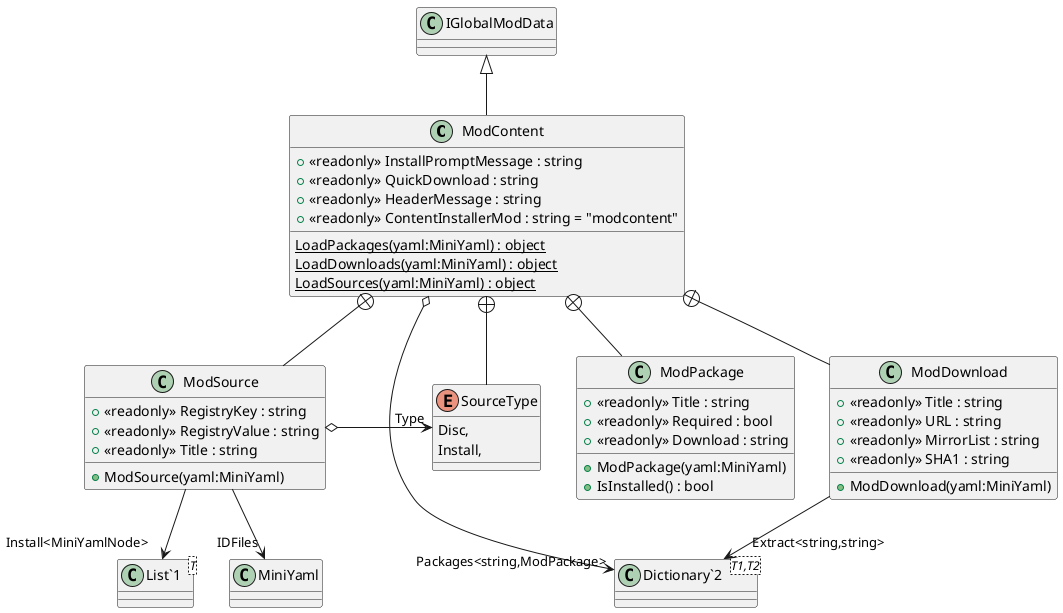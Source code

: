 @startuml
class ModContent {
    + <<readonly>> InstallPromptMessage : string
    + <<readonly>> QuickDownload : string
    + <<readonly>> HeaderMessage : string
    + <<readonly>> ContentInstallerMod : string = "modcontent"
    {static} LoadPackages(yaml:MiniYaml) : object
    {static} LoadDownloads(yaml:MiniYaml) : object
    {static} LoadSources(yaml:MiniYaml) : object
}
enum SourceType {
    Disc,
    Install,
}
class ModPackage {
    + <<readonly>> Title : string
    + <<readonly>> Required : bool
    + <<readonly>> Download : string
    + ModPackage(yaml:MiniYaml)
    + IsInstalled() : bool
}
class ModSource {
    + <<readonly>> RegistryKey : string
    + <<readonly>> RegistryValue : string
    + <<readonly>> Title : string
    + ModSource(yaml:MiniYaml)
}
class ModDownload {
    + <<readonly>> Title : string
    + <<readonly>> URL : string
    + <<readonly>> MirrorList : string
    + <<readonly>> SHA1 : string
    + ModDownload(yaml:MiniYaml)
}
class "Dictionary`2"<T1,T2> {
}
class "List`1"<T> {
}
IGlobalModData <|-- ModContent
ModContent o-> "Packages<string,ModPackage>" "Dictionary`2"
ModContent +-- SourceType
ModContent +-- ModPackage
ModContent +-- ModSource
ModSource o-> "Type" SourceType
ModSource --> "IDFiles" MiniYaml
ModSource --> "Install<MiniYamlNode>" "List`1"
ModContent +-- ModDownload
ModDownload --> "Extract<string,string>" "Dictionary`2"
@enduml
